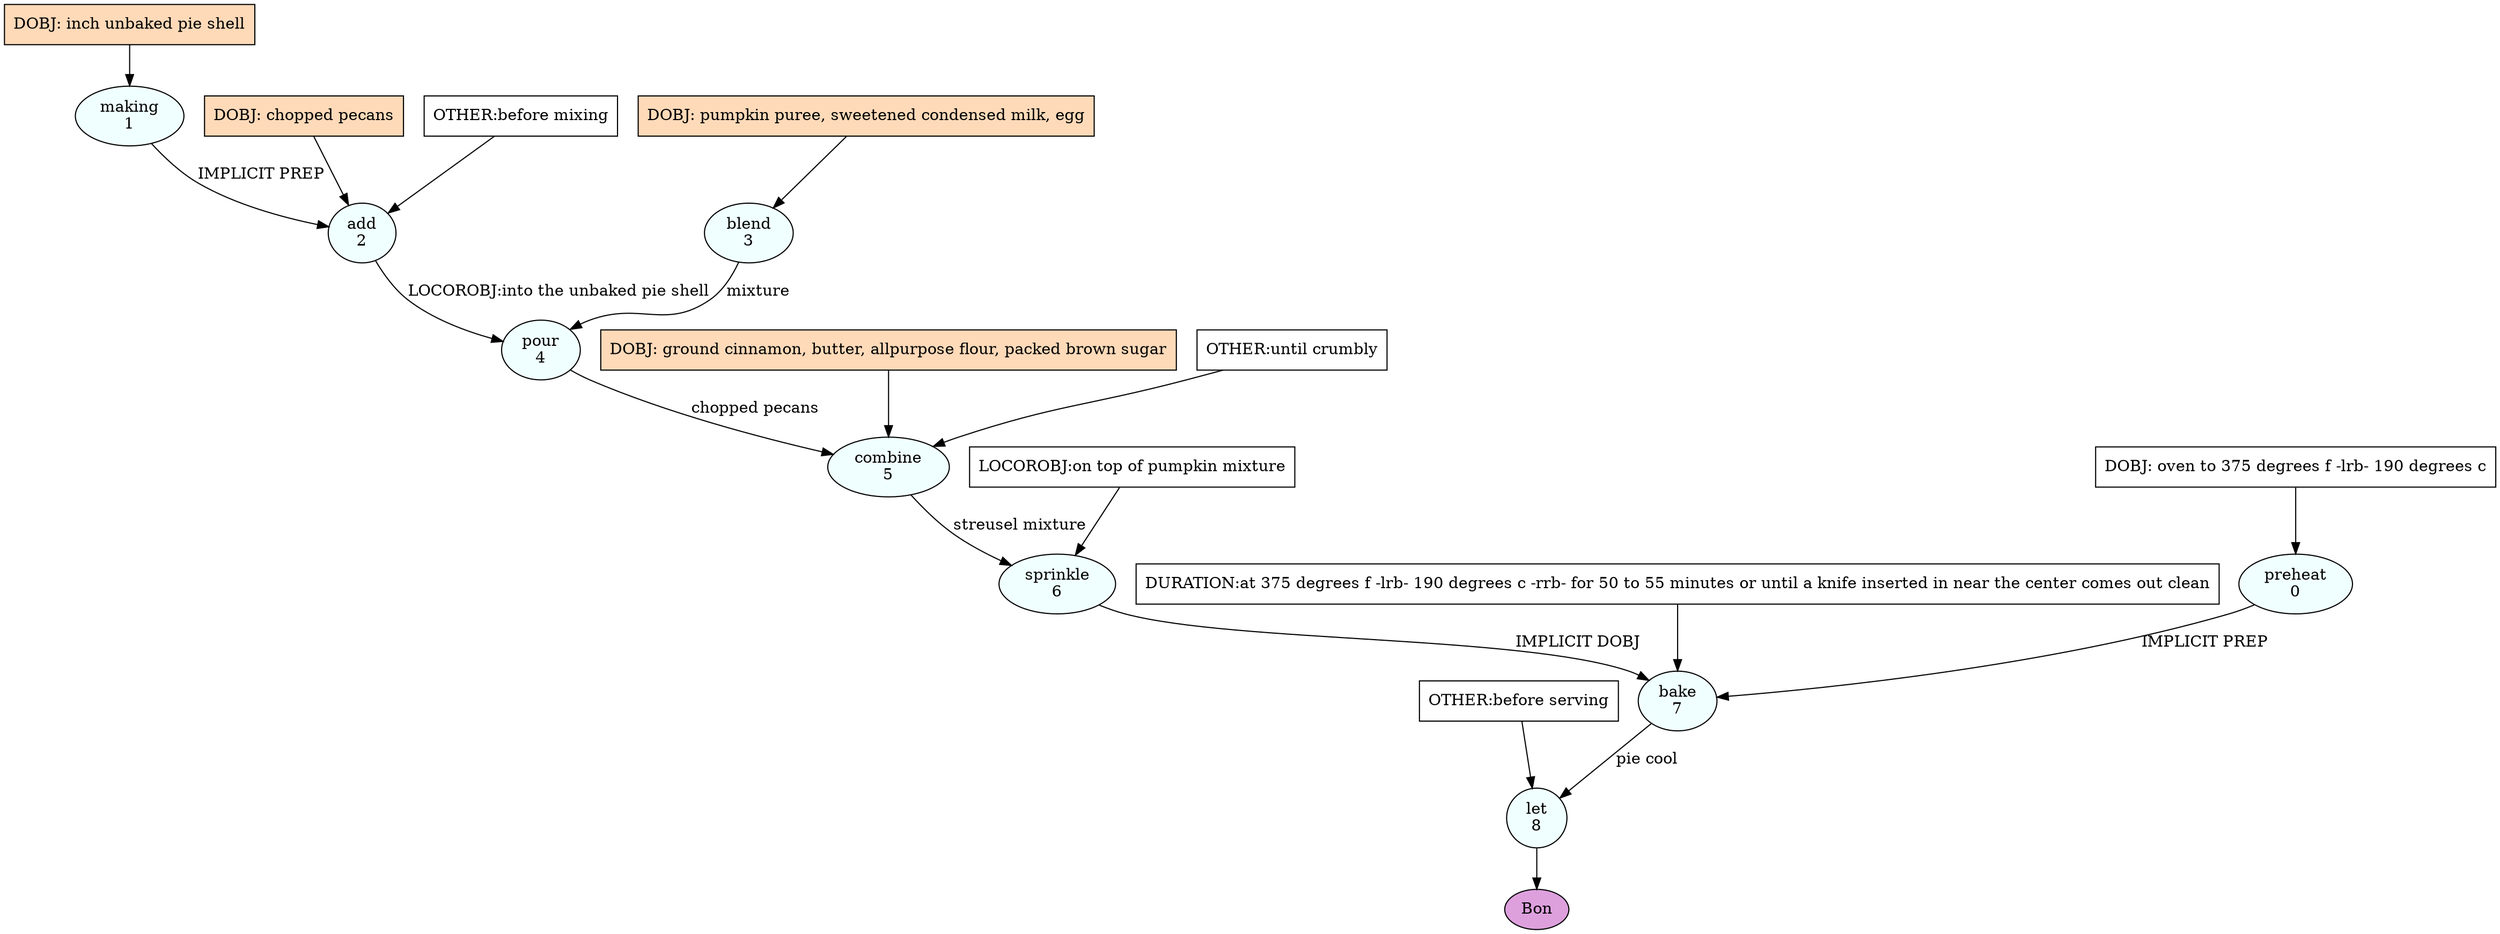 digraph recipe {
E0[label="preheat
0", shape=oval, style=filled, fillcolor=azure]
E1[label="making
1", shape=oval, style=filled, fillcolor=azure]
E2[label="add
2", shape=oval, style=filled, fillcolor=azure]
E3[label="blend
3", shape=oval, style=filled, fillcolor=azure]
E4[label="pour
4", shape=oval, style=filled, fillcolor=azure]
E5[label="combine
5", shape=oval, style=filled, fillcolor=azure]
E6[label="sprinkle
6", shape=oval, style=filled, fillcolor=azure]
E7[label="bake
7", shape=oval, style=filled, fillcolor=azure]
E8[label="let
8", shape=oval, style=filled, fillcolor=azure]
D3[label="DOBJ: pumpkin puree, sweetened condensed milk, egg", shape=box, style=filled, fillcolor=peachpuff]
D3 -> E3
D1[label="DOBJ: inch unbaked pie shell", shape=box, style=filled, fillcolor=peachpuff]
D1 -> E1
D0[label="DOBJ: oven to 375 degrees f -lrb- 190 degrees c", shape=box, style=filled, fillcolor=white]
D0 -> E0
D2_ing[label="DOBJ: chopped pecans", shape=box, style=filled, fillcolor=peachpuff]
D2_ing -> E2
E1 -> E2 [label="IMPLICIT PREP"]
P2_1_0[label="OTHER:before mixing", shape=box, style=filled, fillcolor=white]
P2_1_0 -> E2
E3 -> E4 [label="mixture"]
E2 -> E4 [label="LOCOROBJ:into the unbaked pie shell"]
D5_ing[label="DOBJ: ground cinnamon, butter, allpurpose flour, packed brown sugar", shape=box, style=filled, fillcolor=peachpuff]
D5_ing -> E5
E4 -> E5 [label=" chopped pecans "]
P5_0_0[label="OTHER:until crumbly", shape=box, style=filled, fillcolor=white]
P5_0_0 -> E5
E5 -> E6 [label="streusel mixture"]
P6_0_0[label="LOCOROBJ:on top of pumpkin mixture", shape=box, style=filled, fillcolor=white]
P6_0_0 -> E6
E6 -> E7 [label="IMPLICIT DOBJ"]
E0 -> E7 [label="IMPLICIT PREP"]
P7_1_0[label="DURATION:at 375 degrees f -lrb- 190 degrees c -rrb- for 50 to 55 minutes or until a knife inserted in near the center comes out clean", shape=box, style=filled, fillcolor=white]
P7_1_0 -> E7
E7 -> E8 [label="pie cool"]
P8_0_0[label="OTHER:before serving", shape=box, style=filled, fillcolor=white]
P8_0_0 -> E8
EOR[label="Bon", shape=oval, style=filled, fillcolor=plum]
E8 -> EOR
}
